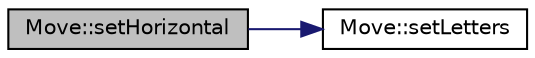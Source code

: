 digraph "Move::setHorizontal"
{
  edge [fontname="Helvetica",fontsize="10",labelfontname="Helvetica",labelfontsize="10"];
  node [fontname="Helvetica",fontsize="10",shape=record];
  rankdir="LR";
  Node10 [label="Move::setHorizontal",height=0.2,width=0.4,color="black", fillcolor="grey75", style="filled", fontcolor="black"];
  Node10 -> Node11 [color="midnightblue",fontsize="10",style="solid",fontname="Helvetica"];
  Node11 [label="Move::setLetters",height=0.2,width=0.4,color="black", fillcolor="white", style="filled",URL="$classMove.html#ac9141b7ec4d5dd5933c3239c9132423b",tooltip="Sets the main data of the class. "];
}
